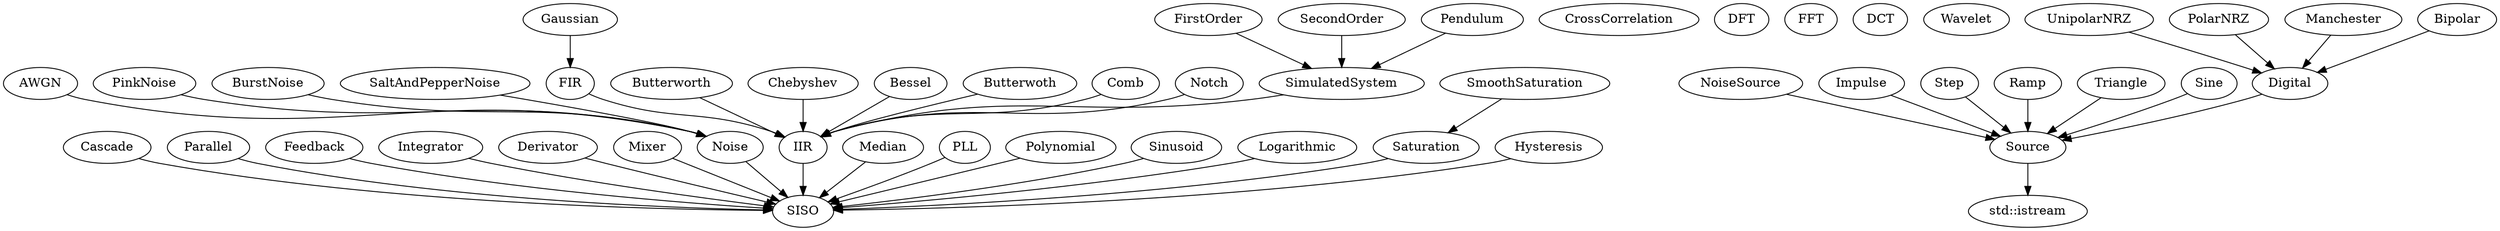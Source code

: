 digraph {
	// System Composition
	Cascade -> SISO
	Parallel -> SISO
	Feedback -> SISO
	Integrator -> SISO
	Derivator -> SISO
	Mixer -> SISO

	// Noise
	Noise -> SISO
	AWGN -> Noise
	PinkNoise -> Noise
	BurstNoise -> Noise
	SaltAndPepperNoise -> Noise

	// Digital Filters
	IIR -> SISO
	FIR -> IIR
	
	// Normal Filters
	Gaussian -> FIR
	Butterworth -> IIR
	Chebyshev -> IIR
	Bessel -> IIR
	Butterwoth -> IIR
	Comb -> IIR
	Notch -> IIR

	// Non-linear Filters/Systems
	Median -> SISO
	PLL -> SISO
	Polynomial -> SISO
	Sinusoid -> SISO
	Logarithmic -> SISO
	Saturation -> SISO
	SmoothSaturation -> Saturation
	Hysteresis -> SISO

	// Simulation
	SimulatedSystem -> IIR
	FirstOrder -> SimulatedSystem
	SecondOrder -> SimulatedSystem
	Pendulum -> SimulatedSystem

	// ???
	CrossCorrelation
	DFT
	FFT
	DCT
	Wavelet
	
	// Adaptive Filters
	
	// Sources
	Source -> "std::istream"
	NoiseSource -> Source
	Impulse -> Source
	Step -> Source
	Ramp -> Source
	Triangle -> Source
	Sine -> Source
	Digital -> Source
	UnipolarNRZ -> Digital
	PolarNRZ -> Digital
	Manchester -> Digital
	Bipolar -> Digital
}
